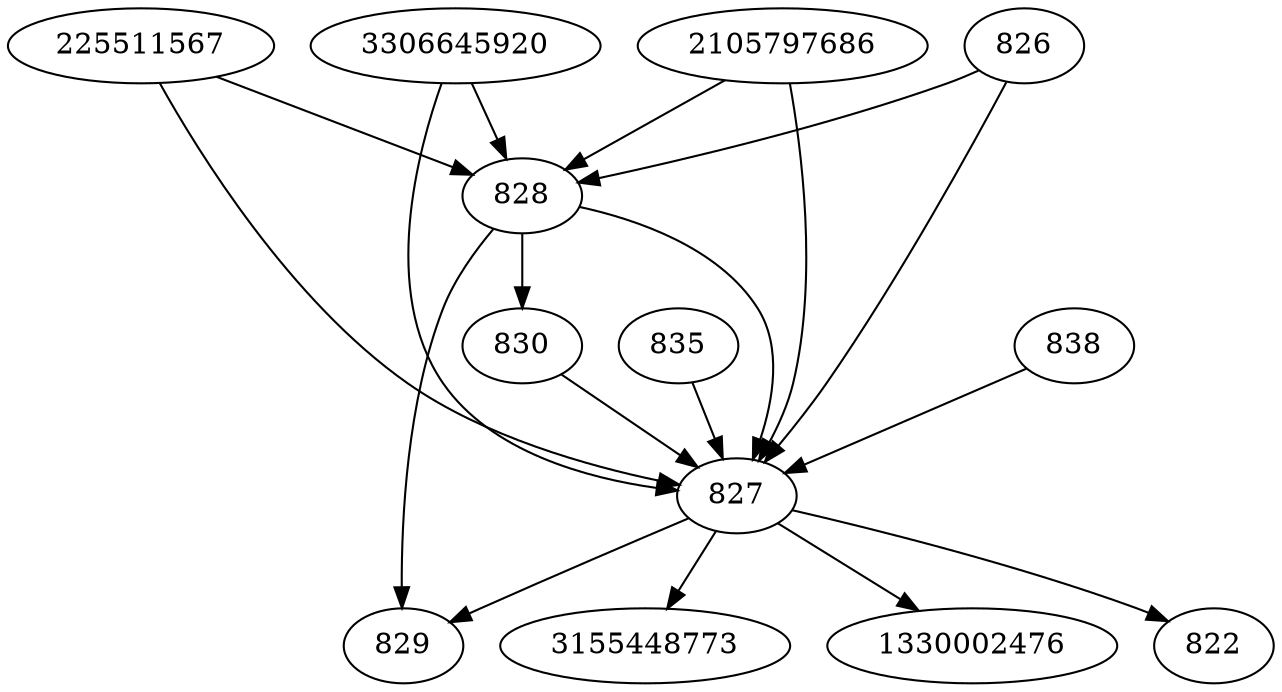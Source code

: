strict digraph  {
3306645920;
835;
3155448773;
838;
1330002476;
225511567;
2105797686;
822;
826;
827;
828;
829;
830;
3306645920 -> 827;
3306645920 -> 828;
835 -> 827;
838 -> 827;
225511567 -> 827;
225511567 -> 828;
2105797686 -> 827;
2105797686 -> 828;
826 -> 828;
826 -> 827;
827 -> 829;
827 -> 822;
827 -> 3155448773;
827 -> 1330002476;
828 -> 829;
828 -> 827;
828 -> 830;
830 -> 827;
}
